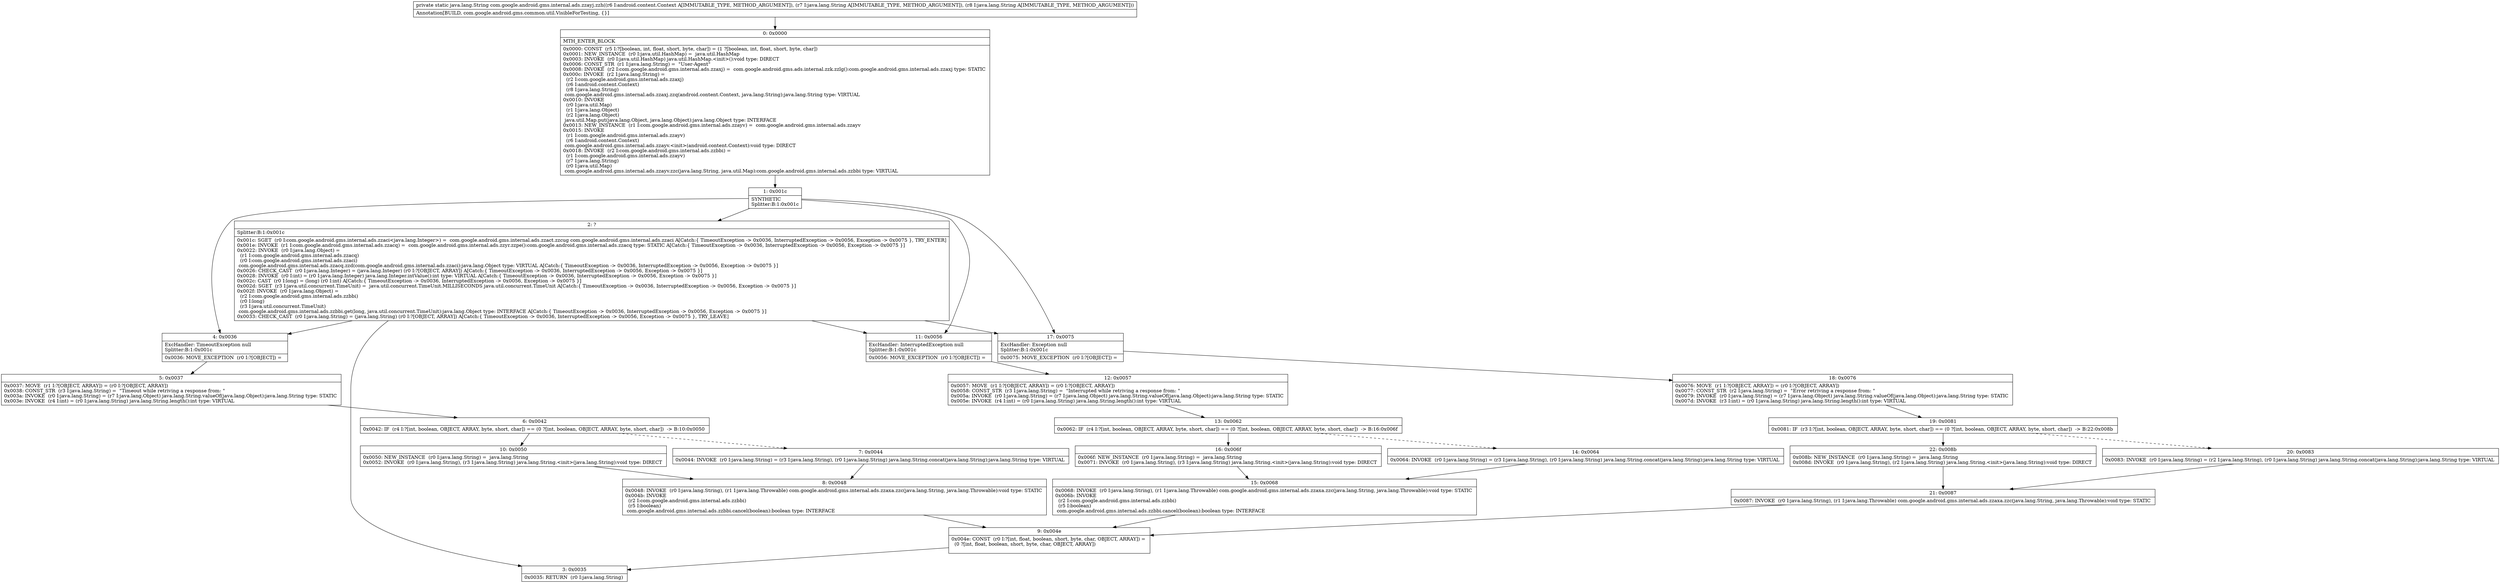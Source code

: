 digraph "CFG forcom.google.android.gms.internal.ads.zzayj.zzh(Landroid\/content\/Context;Ljava\/lang\/String;Ljava\/lang\/String;)Ljava\/lang\/String;" {
Node_0 [shape=record,label="{0\:\ 0x0000|MTH_ENTER_BLOCK\l|0x0000: CONST  (r5 I:?[boolean, int, float, short, byte, char]) = (1 ?[boolean, int, float, short, byte, char]) \l0x0001: NEW_INSTANCE  (r0 I:java.util.HashMap) =  java.util.HashMap \l0x0003: INVOKE  (r0 I:java.util.HashMap) java.util.HashMap.\<init\>():void type: DIRECT \l0x0006: CONST_STR  (r1 I:java.lang.String) =  \"User\-Agent\" \l0x0008: INVOKE  (r2 I:com.google.android.gms.internal.ads.zzaxj) =  com.google.android.gms.ads.internal.zzk.zzlg():com.google.android.gms.internal.ads.zzaxj type: STATIC \l0x000c: INVOKE  (r2 I:java.lang.String) = \l  (r2 I:com.google.android.gms.internal.ads.zzaxj)\l  (r6 I:android.content.Context)\l  (r8 I:java.lang.String)\l com.google.android.gms.internal.ads.zzaxj.zzq(android.content.Context, java.lang.String):java.lang.String type: VIRTUAL \l0x0010: INVOKE  \l  (r0 I:java.util.Map)\l  (r1 I:java.lang.Object)\l  (r2 I:java.lang.Object)\l java.util.Map.put(java.lang.Object, java.lang.Object):java.lang.Object type: INTERFACE \l0x0013: NEW_INSTANCE  (r1 I:com.google.android.gms.internal.ads.zzayv) =  com.google.android.gms.internal.ads.zzayv \l0x0015: INVOKE  \l  (r1 I:com.google.android.gms.internal.ads.zzayv)\l  (r6 I:android.content.Context)\l com.google.android.gms.internal.ads.zzayv.\<init\>(android.content.Context):void type: DIRECT \l0x0018: INVOKE  (r2 I:com.google.android.gms.internal.ads.zzbbi) = \l  (r1 I:com.google.android.gms.internal.ads.zzayv)\l  (r7 I:java.lang.String)\l  (r0 I:java.util.Map)\l com.google.android.gms.internal.ads.zzayv.zzc(java.lang.String, java.util.Map):com.google.android.gms.internal.ads.zzbbi type: VIRTUAL \l}"];
Node_1 [shape=record,label="{1\:\ 0x001c|SYNTHETIC\lSplitter:B:1:0x001c\l}"];
Node_2 [shape=record,label="{2\:\ ?|Splitter:B:1:0x001c\l|0x001c: SGET  (r0 I:com.google.android.gms.internal.ads.zzaci\<java.lang.Integer\>) =  com.google.android.gms.internal.ads.zzact.zzcug com.google.android.gms.internal.ads.zzaci A[Catch:\{ TimeoutException \-\> 0x0036, InterruptedException \-\> 0x0056, Exception \-\> 0x0075 \}, TRY_ENTER]\l0x001e: INVOKE  (r1 I:com.google.android.gms.internal.ads.zzacq) =  com.google.android.gms.internal.ads.zzyr.zzpe():com.google.android.gms.internal.ads.zzacq type: STATIC A[Catch:\{ TimeoutException \-\> 0x0036, InterruptedException \-\> 0x0056, Exception \-\> 0x0075 \}]\l0x0022: INVOKE  (r0 I:java.lang.Object) = \l  (r1 I:com.google.android.gms.internal.ads.zzacq)\l  (r0 I:com.google.android.gms.internal.ads.zzaci)\l com.google.android.gms.internal.ads.zzacq.zzd(com.google.android.gms.internal.ads.zzaci):java.lang.Object type: VIRTUAL A[Catch:\{ TimeoutException \-\> 0x0036, InterruptedException \-\> 0x0056, Exception \-\> 0x0075 \}]\l0x0026: CHECK_CAST  (r0 I:java.lang.Integer) = (java.lang.Integer) (r0 I:?[OBJECT, ARRAY]) A[Catch:\{ TimeoutException \-\> 0x0036, InterruptedException \-\> 0x0056, Exception \-\> 0x0075 \}]\l0x0028: INVOKE  (r0 I:int) = (r0 I:java.lang.Integer) java.lang.Integer.intValue():int type: VIRTUAL A[Catch:\{ TimeoutException \-\> 0x0036, InterruptedException \-\> 0x0056, Exception \-\> 0x0075 \}]\l0x002c: CAST  (r0 I:long) = (long) (r0 I:int) A[Catch:\{ TimeoutException \-\> 0x0036, InterruptedException \-\> 0x0056, Exception \-\> 0x0075 \}]\l0x002d: SGET  (r3 I:java.util.concurrent.TimeUnit) =  java.util.concurrent.TimeUnit.MILLISECONDS java.util.concurrent.TimeUnit A[Catch:\{ TimeoutException \-\> 0x0036, InterruptedException \-\> 0x0056, Exception \-\> 0x0075 \}]\l0x002f: INVOKE  (r0 I:java.lang.Object) = \l  (r2 I:com.google.android.gms.internal.ads.zzbbi)\l  (r0 I:long)\l  (r3 I:java.util.concurrent.TimeUnit)\l com.google.android.gms.internal.ads.zzbbi.get(long, java.util.concurrent.TimeUnit):java.lang.Object type: INTERFACE A[Catch:\{ TimeoutException \-\> 0x0036, InterruptedException \-\> 0x0056, Exception \-\> 0x0075 \}]\l0x0033: CHECK_CAST  (r0 I:java.lang.String) = (java.lang.String) (r0 I:?[OBJECT, ARRAY]) A[Catch:\{ TimeoutException \-\> 0x0036, InterruptedException \-\> 0x0056, Exception \-\> 0x0075 \}, TRY_LEAVE]\l}"];
Node_3 [shape=record,label="{3\:\ 0x0035|0x0035: RETURN  (r0 I:java.lang.String) \l}"];
Node_4 [shape=record,label="{4\:\ 0x0036|ExcHandler: TimeoutException null\lSplitter:B:1:0x001c\l|0x0036: MOVE_EXCEPTION  (r0 I:?[OBJECT]) =  \l}"];
Node_5 [shape=record,label="{5\:\ 0x0037|0x0037: MOVE  (r1 I:?[OBJECT, ARRAY]) = (r0 I:?[OBJECT, ARRAY]) \l0x0038: CONST_STR  (r3 I:java.lang.String) =  \"Timeout while retriving a response from: \" \l0x003a: INVOKE  (r0 I:java.lang.String) = (r7 I:java.lang.Object) java.lang.String.valueOf(java.lang.Object):java.lang.String type: STATIC \l0x003e: INVOKE  (r4 I:int) = (r0 I:java.lang.String) java.lang.String.length():int type: VIRTUAL \l}"];
Node_6 [shape=record,label="{6\:\ 0x0042|0x0042: IF  (r4 I:?[int, boolean, OBJECT, ARRAY, byte, short, char]) == (0 ?[int, boolean, OBJECT, ARRAY, byte, short, char])  \-\> B:10:0x0050 \l}"];
Node_7 [shape=record,label="{7\:\ 0x0044|0x0044: INVOKE  (r0 I:java.lang.String) = (r3 I:java.lang.String), (r0 I:java.lang.String) java.lang.String.concat(java.lang.String):java.lang.String type: VIRTUAL \l}"];
Node_8 [shape=record,label="{8\:\ 0x0048|0x0048: INVOKE  (r0 I:java.lang.String), (r1 I:java.lang.Throwable) com.google.android.gms.internal.ads.zzaxa.zzc(java.lang.String, java.lang.Throwable):void type: STATIC \l0x004b: INVOKE  \l  (r2 I:com.google.android.gms.internal.ads.zzbbi)\l  (r5 I:boolean)\l com.google.android.gms.internal.ads.zzbbi.cancel(boolean):boolean type: INTERFACE \l}"];
Node_9 [shape=record,label="{9\:\ 0x004e|0x004e: CONST  (r0 I:?[int, float, boolean, short, byte, char, OBJECT, ARRAY]) = \l  (0 ?[int, float, boolean, short, byte, char, OBJECT, ARRAY])\l \l}"];
Node_10 [shape=record,label="{10\:\ 0x0050|0x0050: NEW_INSTANCE  (r0 I:java.lang.String) =  java.lang.String \l0x0052: INVOKE  (r0 I:java.lang.String), (r3 I:java.lang.String) java.lang.String.\<init\>(java.lang.String):void type: DIRECT \l}"];
Node_11 [shape=record,label="{11\:\ 0x0056|ExcHandler: InterruptedException null\lSplitter:B:1:0x001c\l|0x0056: MOVE_EXCEPTION  (r0 I:?[OBJECT]) =  \l}"];
Node_12 [shape=record,label="{12\:\ 0x0057|0x0057: MOVE  (r1 I:?[OBJECT, ARRAY]) = (r0 I:?[OBJECT, ARRAY]) \l0x0058: CONST_STR  (r3 I:java.lang.String) =  \"Interrupted while retriving a response from: \" \l0x005a: INVOKE  (r0 I:java.lang.String) = (r7 I:java.lang.Object) java.lang.String.valueOf(java.lang.Object):java.lang.String type: STATIC \l0x005e: INVOKE  (r4 I:int) = (r0 I:java.lang.String) java.lang.String.length():int type: VIRTUAL \l}"];
Node_13 [shape=record,label="{13\:\ 0x0062|0x0062: IF  (r4 I:?[int, boolean, OBJECT, ARRAY, byte, short, char]) == (0 ?[int, boolean, OBJECT, ARRAY, byte, short, char])  \-\> B:16:0x006f \l}"];
Node_14 [shape=record,label="{14\:\ 0x0064|0x0064: INVOKE  (r0 I:java.lang.String) = (r3 I:java.lang.String), (r0 I:java.lang.String) java.lang.String.concat(java.lang.String):java.lang.String type: VIRTUAL \l}"];
Node_15 [shape=record,label="{15\:\ 0x0068|0x0068: INVOKE  (r0 I:java.lang.String), (r1 I:java.lang.Throwable) com.google.android.gms.internal.ads.zzaxa.zzc(java.lang.String, java.lang.Throwable):void type: STATIC \l0x006b: INVOKE  \l  (r2 I:com.google.android.gms.internal.ads.zzbbi)\l  (r5 I:boolean)\l com.google.android.gms.internal.ads.zzbbi.cancel(boolean):boolean type: INTERFACE \l}"];
Node_16 [shape=record,label="{16\:\ 0x006f|0x006f: NEW_INSTANCE  (r0 I:java.lang.String) =  java.lang.String \l0x0071: INVOKE  (r0 I:java.lang.String), (r3 I:java.lang.String) java.lang.String.\<init\>(java.lang.String):void type: DIRECT \l}"];
Node_17 [shape=record,label="{17\:\ 0x0075|ExcHandler: Exception null\lSplitter:B:1:0x001c\l|0x0075: MOVE_EXCEPTION  (r0 I:?[OBJECT]) =  \l}"];
Node_18 [shape=record,label="{18\:\ 0x0076|0x0076: MOVE  (r1 I:?[OBJECT, ARRAY]) = (r0 I:?[OBJECT, ARRAY]) \l0x0077: CONST_STR  (r2 I:java.lang.String) =  \"Error retriving a response from: \" \l0x0079: INVOKE  (r0 I:java.lang.String) = (r7 I:java.lang.Object) java.lang.String.valueOf(java.lang.Object):java.lang.String type: STATIC \l0x007d: INVOKE  (r3 I:int) = (r0 I:java.lang.String) java.lang.String.length():int type: VIRTUAL \l}"];
Node_19 [shape=record,label="{19\:\ 0x0081|0x0081: IF  (r3 I:?[int, boolean, OBJECT, ARRAY, byte, short, char]) == (0 ?[int, boolean, OBJECT, ARRAY, byte, short, char])  \-\> B:22:0x008b \l}"];
Node_20 [shape=record,label="{20\:\ 0x0083|0x0083: INVOKE  (r0 I:java.lang.String) = (r2 I:java.lang.String), (r0 I:java.lang.String) java.lang.String.concat(java.lang.String):java.lang.String type: VIRTUAL \l}"];
Node_21 [shape=record,label="{21\:\ 0x0087|0x0087: INVOKE  (r0 I:java.lang.String), (r1 I:java.lang.Throwable) com.google.android.gms.internal.ads.zzaxa.zzc(java.lang.String, java.lang.Throwable):void type: STATIC \l}"];
Node_22 [shape=record,label="{22\:\ 0x008b|0x008b: NEW_INSTANCE  (r0 I:java.lang.String) =  java.lang.String \l0x008d: INVOKE  (r0 I:java.lang.String), (r2 I:java.lang.String) java.lang.String.\<init\>(java.lang.String):void type: DIRECT \l}"];
MethodNode[shape=record,label="{private static java.lang.String com.google.android.gms.internal.ads.zzayj.zzh((r6 I:android.content.Context A[IMMUTABLE_TYPE, METHOD_ARGUMENT]), (r7 I:java.lang.String A[IMMUTABLE_TYPE, METHOD_ARGUMENT]), (r8 I:java.lang.String A[IMMUTABLE_TYPE, METHOD_ARGUMENT]))  | Annotation[BUILD, com.google.android.gms.common.util.VisibleForTesting, \{\}]\l}"];
MethodNode -> Node_0;
Node_0 -> Node_1;
Node_1 -> Node_2;
Node_1 -> Node_4;
Node_1 -> Node_11;
Node_1 -> Node_17;
Node_2 -> Node_3;
Node_2 -> Node_4;
Node_2 -> Node_11;
Node_2 -> Node_17;
Node_4 -> Node_5;
Node_5 -> Node_6;
Node_6 -> Node_7[style=dashed];
Node_6 -> Node_10;
Node_7 -> Node_8;
Node_8 -> Node_9;
Node_9 -> Node_3;
Node_10 -> Node_8;
Node_11 -> Node_12;
Node_12 -> Node_13;
Node_13 -> Node_14[style=dashed];
Node_13 -> Node_16;
Node_14 -> Node_15;
Node_15 -> Node_9;
Node_16 -> Node_15;
Node_17 -> Node_18;
Node_18 -> Node_19;
Node_19 -> Node_20[style=dashed];
Node_19 -> Node_22;
Node_20 -> Node_21;
Node_21 -> Node_9;
Node_22 -> Node_21;
}

